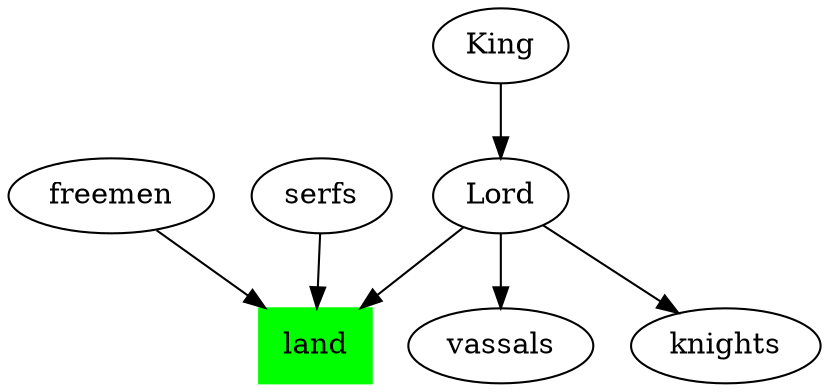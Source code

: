 digraph B {
	land [shape=box color=green style=filled]
	Lord -> vassals
	Lord -> knights
	King -> Lord
	freemen
	Lord -> land
	freemen -> land
	serfs -> land
}